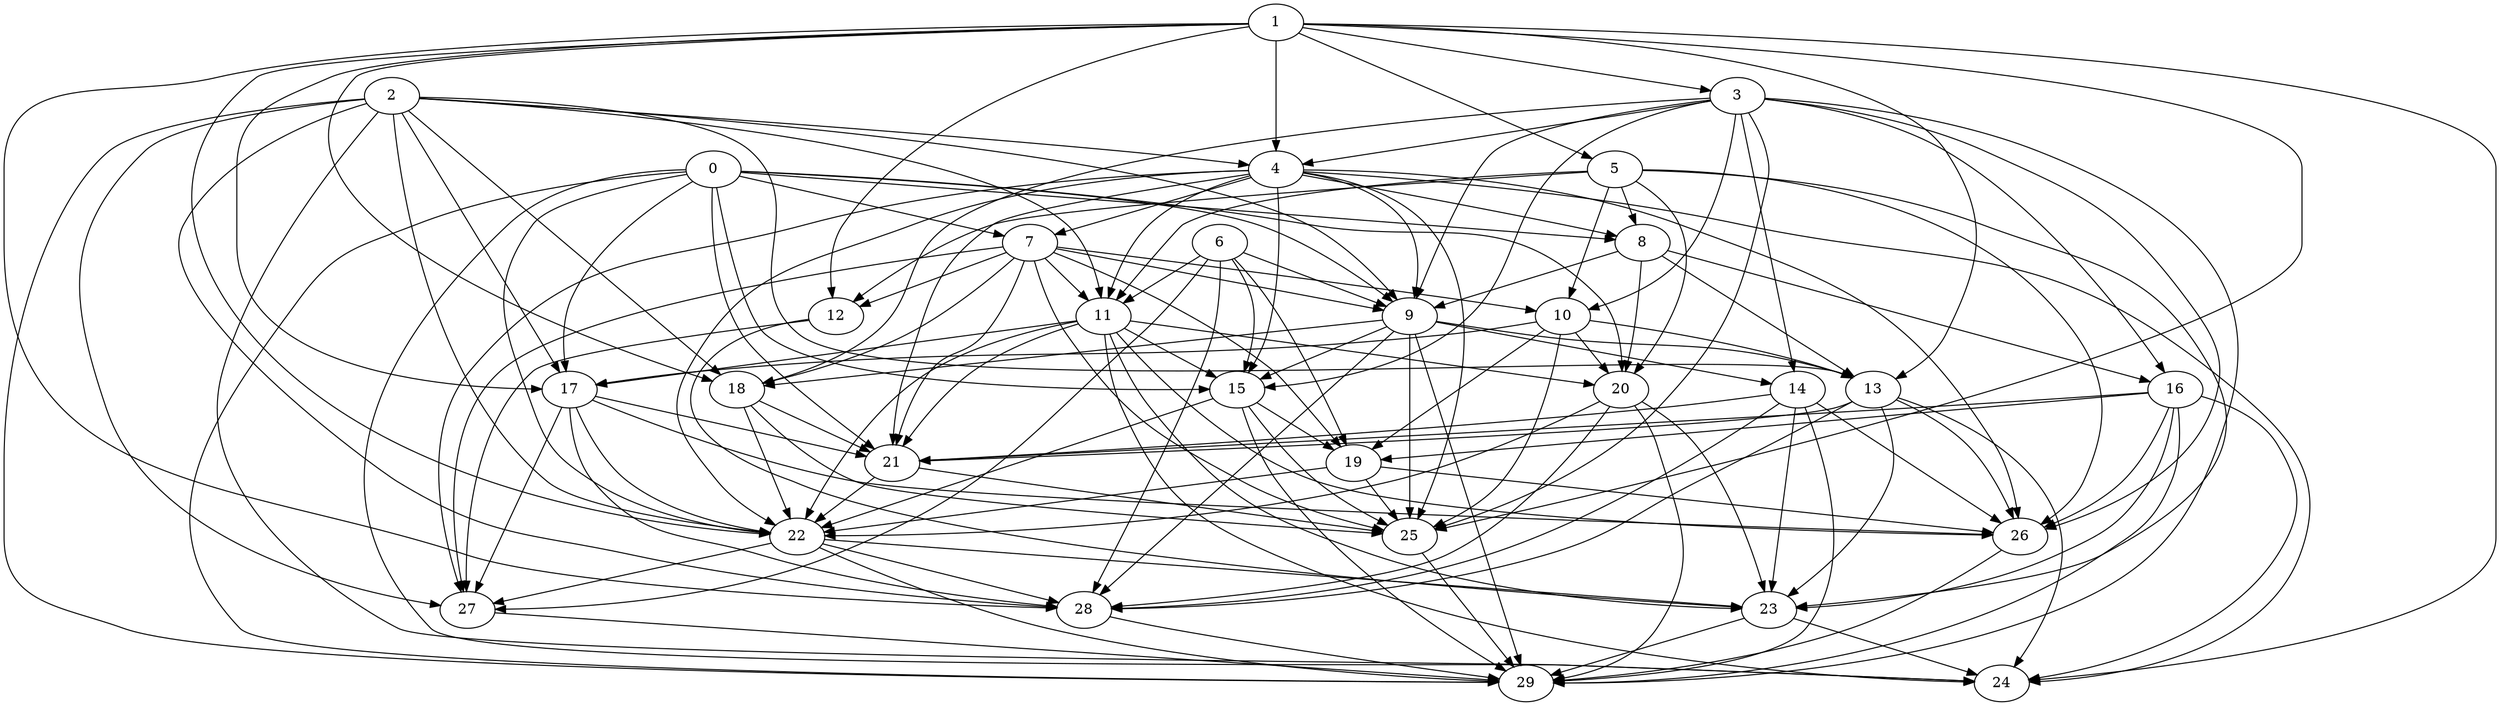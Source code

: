 digraph "Random_Nodes_30_Density_4.93_CCR_10.02_WeightType_Random_Heterogeneous-4-2-strong" {
1 [Weight=8];
3 [Weight=5];
2 [Weight=10];
0 [Weight=3];
4 [Weight=5];
5 [Weight=2];
6 [Weight=6];
8 [Weight=3];
7 [Weight=3];
9 [Weight=7];
10 [Weight=10];
11 [Weight=9];
14 [Weight=10];
16 [Weight=7];
17 [Weight=10];
13 [Weight=3];
18 [Weight=9];
15 [Weight=5];
21 [Weight=10];
19 [Weight=9];
20 [Weight=5];
12 [Weight=7];
22 [Weight=8];
26 [Weight=7];
27 [Weight=10];
23 [Weight=3];
25 [Weight=10];
28 [Weight=2];
29 [Weight=8];
24 [Weight=3];
1 -> 18 [Weight=20];
6 -> 27 [Weight=7];
5 -> 23 [Weight=13];
9 -> 14 [Weight=16];
4 -> 24 [Weight=9];
0 -> 15 [Weight=22];
20 -> 28 [Weight=20];
5 -> 20 [Weight=9];
10 -> 20 [Weight=18];
20 -> 22 [Weight=16];
3 -> 18 [Weight=20];
1 -> 5 [Weight=22];
11 -> 26 [Weight=13];
16 -> 19 [Weight=7];
2 -> 18 [Weight=7];
0 -> 24 [Weight=4];
7 -> 12 [Weight=7];
10 -> 19 [Weight=9];
4 -> 21 [Weight=9];
12 -> 23 [Weight=16];
17 -> 22 [Weight=18];
3 -> 25 [Weight=16];
1 -> 17 [Weight=13];
20 -> 23 [Weight=22];
7 -> 25 [Weight=4];
11 -> 17 [Weight=11];
14 -> 23 [Weight=22];
0 -> 21 [Weight=22];
16 -> 24 [Weight=4];
6 -> 11 [Weight=4];
2 -> 11 [Weight=9];
11 -> 24 [Weight=4];
26 -> 29 [Weight=20];
17 -> 28 [Weight=16];
18 -> 22 [Weight=7];
21 -> 22 [Weight=18];
4 -> 26 [Weight=7];
22 -> 29 [Weight=22];
1 -> 28 [Weight=16];
3 -> 16 [Weight=7];
22 -> 23 [Weight=9];
2 -> 29 [Weight=13];
2 -> 9 [Weight=16];
11 -> 20 [Weight=13];
25 -> 29 [Weight=4];
4 -> 9 [Weight=4];
15 -> 19 [Weight=13];
16 -> 23 [Weight=9];
4 -> 8 [Weight=11];
7 -> 21 [Weight=13];
0 -> 20 [Weight=11];
7 -> 10 [Weight=18];
9 -> 29 [Weight=22];
9 -> 25 [Weight=20];
1 -> 24 [Weight=9];
13 -> 28 [Weight=18];
13 -> 26 [Weight=11];
0 -> 8 [Weight=11];
1 -> 4 [Weight=7];
3 -> 4 [Weight=20];
5 -> 10 [Weight=18];
6 -> 28 [Weight=18];
3 -> 26 [Weight=16];
4 -> 7 [Weight=13];
2 -> 13 [Weight=20];
6 -> 19 [Weight=13];
3 -> 29 [Weight=18];
5 -> 11 [Weight=13];
7 -> 9 [Weight=16];
0 -> 29 [Weight=18];
18 -> 21 [Weight=9];
4 -> 11 [Weight=22];
2 -> 4 [Weight=7];
9 -> 13 [Weight=13];
11 -> 15 [Weight=9];
23 -> 24 [Weight=16];
2 -> 17 [Weight=16];
8 -> 16 [Weight=16];
2 -> 22 [Weight=13];
17 -> 21 [Weight=13];
7 -> 18 [Weight=4];
2 -> 24 [Weight=18];
0 -> 9 [Weight=16];
16 -> 29 [Weight=13];
8 -> 20 [Weight=13];
4 -> 15 [Weight=22];
3 -> 10 [Weight=4];
4 -> 25 [Weight=4];
1 -> 25 [Weight=20];
14 -> 28 [Weight=20];
14 -> 29 [Weight=13];
9 -> 28 [Weight=11];
2 -> 28 [Weight=7];
16 -> 21 [Weight=20];
19 -> 26 [Weight=22];
27 -> 29 [Weight=16];
28 -> 29 [Weight=4];
9 -> 18 [Weight=4];
17 -> 27 [Weight=11];
22 -> 28 [Weight=9];
1 -> 13 [Weight=20];
13 -> 23 [Weight=16];
19 -> 22 [Weight=13];
2 -> 27 [Weight=4];
4 -> 27 [Weight=16];
8 -> 13 [Weight=16];
21 -> 25 [Weight=11];
20 -> 29 [Weight=9];
5 -> 8 [Weight=13];
16 -> 26 [Weight=7];
11 -> 23 [Weight=16];
7 -> 11 [Weight=11];
13 -> 24 [Weight=13];
12 -> 27 [Weight=16];
5 -> 26 [Weight=11];
9 -> 15 [Weight=4];
8 -> 9 [Weight=22];
0 -> 22 [Weight=13];
7 -> 19 [Weight=18];
10 -> 25 [Weight=4];
14 -> 21 [Weight=22];
11 -> 22 [Weight=11];
1 -> 3 [Weight=11];
22 -> 27 [Weight=7];
15 -> 25 [Weight=18];
0 -> 17 [Weight=18];
5 -> 12 [Weight=11];
10 -> 13 [Weight=22];
23 -> 29 [Weight=11];
10 -> 17 [Weight=20];
3 -> 15 [Weight=4];
1 -> 22 [Weight=18];
0 -> 7 [Weight=20];
3 -> 9 [Weight=11];
15 -> 29 [Weight=20];
19 -> 25 [Weight=9];
7 -> 27 [Weight=20];
17 -> 26 [Weight=7];
14 -> 26 [Weight=18];
1 -> 12 [Weight=4];
13 -> 21 [Weight=18];
6 -> 15 [Weight=13];
3 -> 14 [Weight=4];
6 -> 9 [Weight=20];
4 -> 22 [Weight=22];
11 -> 21 [Weight=9];
15 -> 22 [Weight=7];
18 -> 25 [Weight=20];
}

